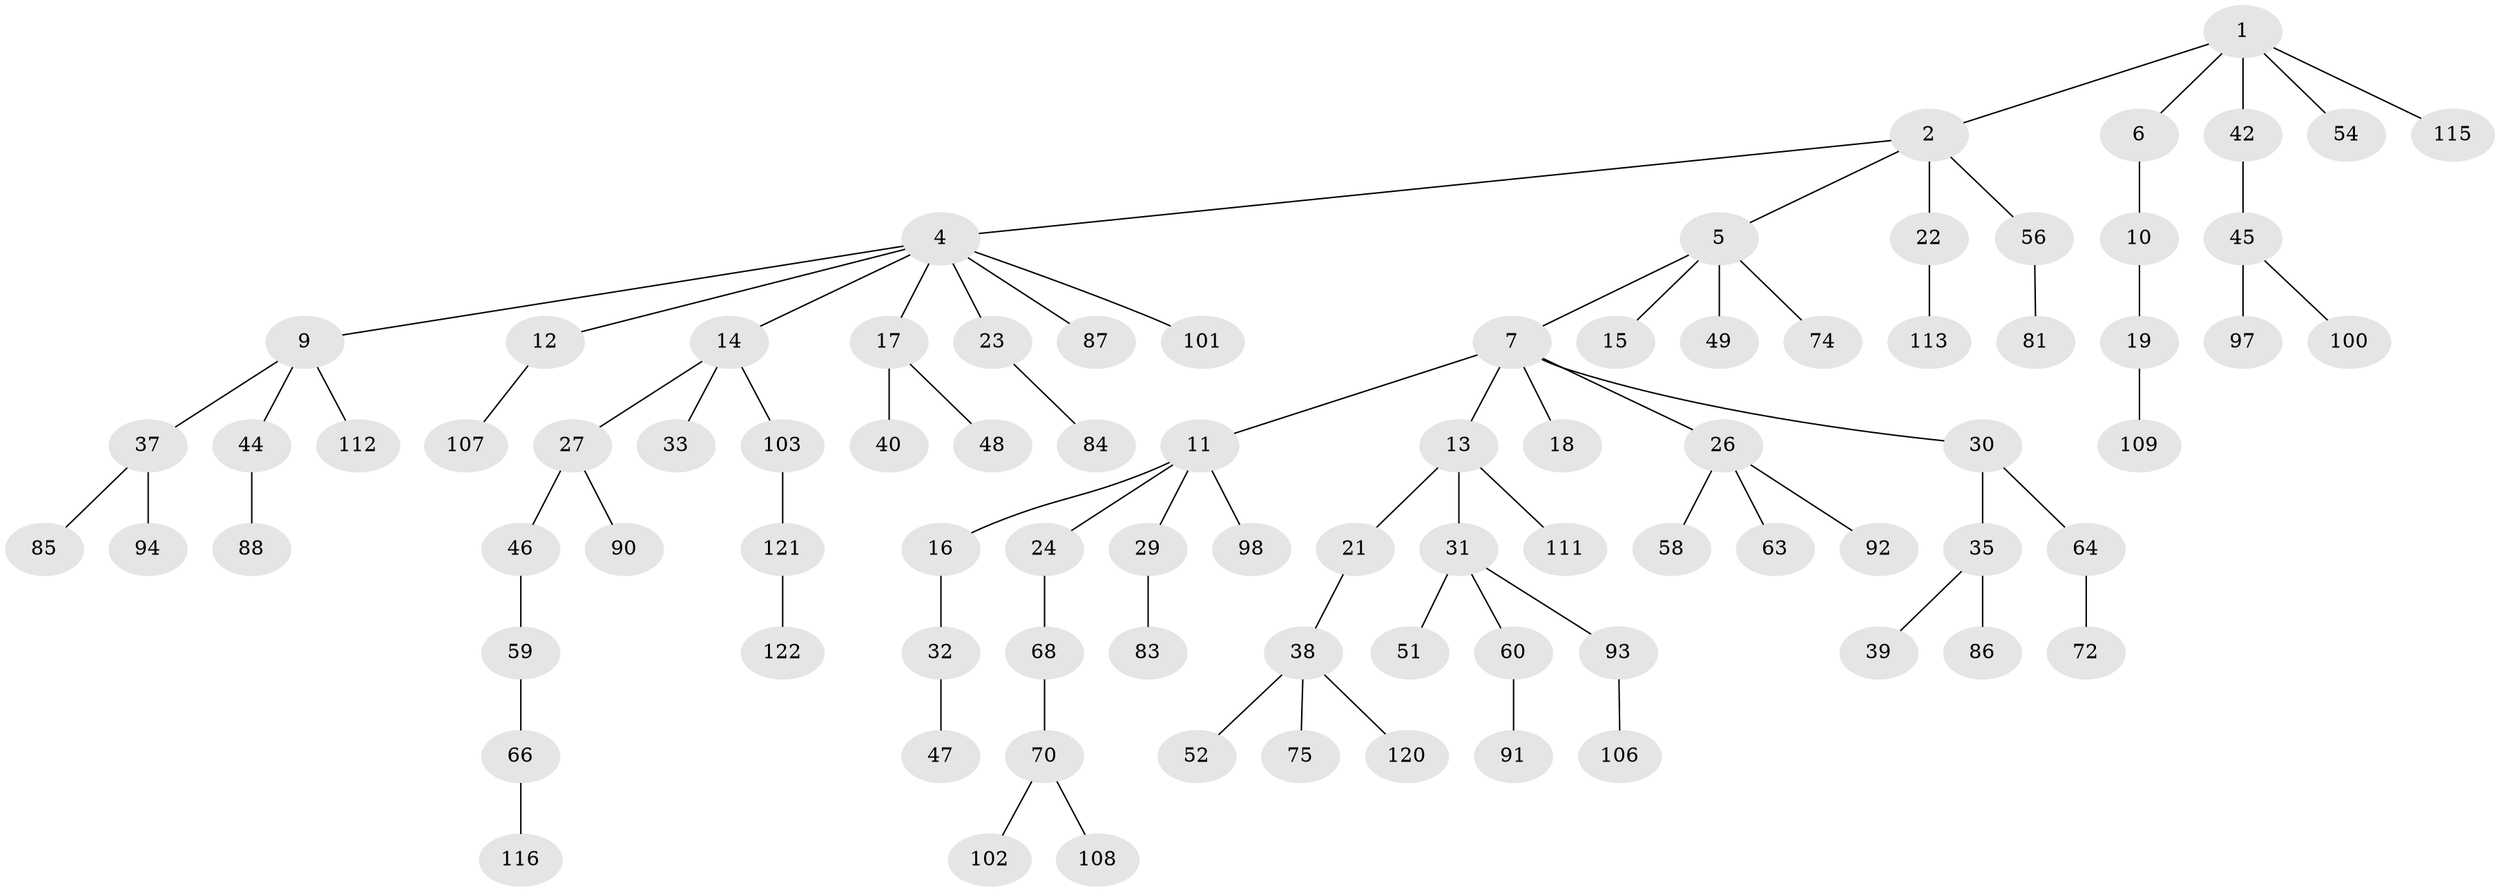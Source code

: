 // Generated by graph-tools (version 1.1) at 2025/24/03/03/25 07:24:07]
// undirected, 85 vertices, 84 edges
graph export_dot {
graph [start="1"]
  node [color=gray90,style=filled];
  1 [super="+3"];
  2;
  4 [super="+8"];
  5 [super="+62"];
  6;
  7;
  9 [super="+36"];
  10;
  11 [super="+20"];
  12 [super="+96"];
  13 [super="+69"];
  14 [super="+28"];
  15 [super="+80"];
  16;
  17 [super="+25"];
  18 [super="+61"];
  19 [super="+76"];
  21 [super="+57"];
  22 [super="+82"];
  23 [super="+73"];
  24 [super="+34"];
  26 [super="+43"];
  27 [super="+71"];
  29;
  30;
  31 [super="+41"];
  32;
  33;
  35 [super="+53"];
  37 [super="+77"];
  38 [super="+55"];
  39;
  40 [super="+104"];
  42;
  44 [super="+105"];
  45 [super="+50"];
  46;
  47 [super="+67"];
  48;
  49 [super="+78"];
  51;
  52 [super="+65"];
  54;
  56 [super="+89"];
  58;
  59;
  60;
  63;
  64;
  66 [super="+110"];
  68;
  70 [super="+79"];
  72;
  74;
  75;
  81;
  83;
  84 [super="+99"];
  85;
  86;
  87;
  88;
  90;
  91;
  92;
  93;
  94 [super="+95"];
  97;
  98;
  100 [super="+119"];
  101;
  102 [super="+118"];
  103;
  106 [super="+114"];
  107;
  108;
  109;
  111;
  112 [super="+117"];
  113;
  115;
  116;
  120;
  121;
  122;
  1 -- 2;
  1 -- 6;
  1 -- 42;
  1 -- 115;
  1 -- 54;
  2 -- 4;
  2 -- 5;
  2 -- 22;
  2 -- 56;
  4 -- 9;
  4 -- 17;
  4 -- 101;
  4 -- 87;
  4 -- 23;
  4 -- 12;
  4 -- 14;
  5 -- 7;
  5 -- 15;
  5 -- 49;
  5 -- 74;
  6 -- 10;
  7 -- 11;
  7 -- 13;
  7 -- 18;
  7 -- 26;
  7 -- 30;
  9 -- 37;
  9 -- 44;
  9 -- 112;
  10 -- 19;
  11 -- 16;
  11 -- 24;
  11 -- 29;
  11 -- 98;
  12 -- 107;
  13 -- 21;
  13 -- 31;
  13 -- 111;
  14 -- 27;
  14 -- 33;
  14 -- 103;
  16 -- 32;
  17 -- 40;
  17 -- 48;
  19 -- 109;
  21 -- 38;
  22 -- 113;
  23 -- 84;
  24 -- 68;
  26 -- 63;
  26 -- 58;
  26 -- 92;
  27 -- 46;
  27 -- 90;
  29 -- 83;
  30 -- 35;
  30 -- 64;
  31 -- 60;
  31 -- 93;
  31 -- 51;
  32 -- 47;
  35 -- 39;
  35 -- 86;
  37 -- 94;
  37 -- 85;
  38 -- 52;
  38 -- 75;
  38 -- 120;
  42 -- 45;
  44 -- 88;
  45 -- 100;
  45 -- 97;
  46 -- 59;
  56 -- 81;
  59 -- 66;
  60 -- 91;
  64 -- 72;
  66 -- 116;
  68 -- 70;
  70 -- 108;
  70 -- 102;
  93 -- 106;
  103 -- 121;
  121 -- 122;
}
